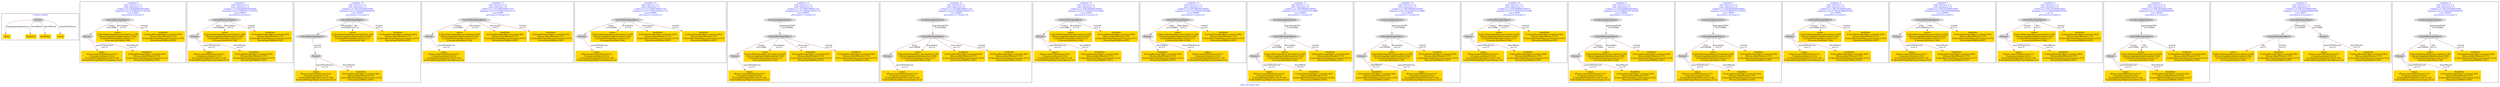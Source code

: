 digraph n0 {
fontcolor="blue"
remincross="true"
label="s09-s-18-artists.json"
subgraph cluster_0 {
label="1-correct model"
n2[style="filled",color="white",fillcolor="lightgray",label="Person1"];
n3[shape="plaintext",style="filled",fillcolor="gold",label="values"];
n4[shape="plaintext",style="filled",fillcolor="gold",label="birthDate"];
n5[shape="plaintext",style="filled",fillcolor="gold",label="deathDate"];
n6[shape="plaintext",style="filled",fillcolor="gold",label="values"];
}
subgraph cluster_1 {
label="candidate 0\nlink coherence:1.0\nnode coherence:1.0\nconfidence:0.42656896820918044\nmapping score:0.5588563227363935\ncost:4.9998\n-precision:0.4-recall:0.5"
n8[style="filled",color="white",fillcolor="lightgray",label="CulturalHeritageObject1"];
n9[style="filled",color="white",fillcolor="lightgray",label="Person1"];
n10[shape="plaintext",style="filled",fillcolor="gold",label="values\n[Person,nameOfThePerson,0.51]\n[Concept,prefLabel,0.212]\n[CulturalHeritageObject,title,0.158]\n[CulturalHeritageObject,description,0.12]"];
n11[shape="plaintext",style="filled",fillcolor="gold",label="values\n[CulturalHeritageObject,description,0.338]\n[Person,biographicalInformation,0.304]\n[CulturalHeritageObject,title,0.211]\n[Concept,prefLabel,0.148]"];
n12[shape="plaintext",style="filled",fillcolor="gold",label="deathDate\n[CulturalHeritageObject,created,0.483]\n[Person,dateOfDeath,0.375]\n[CulturalHeritageObject,provenance,0.075]\n[Person,dateOfBirth,0.067]"];
n13[shape="plaintext",style="filled",fillcolor="gold",label="birthDate\n[CulturalHeritageObject,created,0.483]\n[Person,dateOfDeath,0.375]\n[CulturalHeritageObject,provenance,0.075]\n[Person,dateOfBirth,0.067]"];
}
subgraph cluster_2 {
label="candidate 1\nlink coherence:1.0\nnode coherence:1.0\nconfidence:0.42656896820918044\nmapping score:0.5588563227363935\ncost:4.99999\n-precision:0.4-recall:0.5"
n15[style="filled",color="white",fillcolor="lightgray",label="CulturalHeritageObject1"];
n16[style="filled",color="white",fillcolor="lightgray",label="Person2"];
n17[shape="plaintext",style="filled",fillcolor="gold",label="values\n[CulturalHeritageObject,description,0.338]\n[Person,biographicalInformation,0.304]\n[CulturalHeritageObject,title,0.211]\n[Concept,prefLabel,0.148]"];
n18[shape="plaintext",style="filled",fillcolor="gold",label="values\n[Person,nameOfThePerson,0.51]\n[Concept,prefLabel,0.212]\n[CulturalHeritageObject,title,0.158]\n[CulturalHeritageObject,description,0.12]"];
n19[shape="plaintext",style="filled",fillcolor="gold",label="deathDate\n[CulturalHeritageObject,created,0.483]\n[Person,dateOfDeath,0.375]\n[CulturalHeritageObject,provenance,0.075]\n[Person,dateOfBirth,0.067]"];
n20[shape="plaintext",style="filled",fillcolor="gold",label="birthDate\n[CulturalHeritageObject,created,0.483]\n[Person,dateOfDeath,0.375]\n[CulturalHeritageObject,provenance,0.075]\n[Person,dateOfBirth,0.067]"];
}
subgraph cluster_3 {
label="candidate 10\nlink coherence:1.0\nnode coherence:1.0\nconfidence:0.3947363994835005\nmapping score:0.5482454664945001\ncost:5.99997\n-precision:0.33-recall:0.5"
n22[style="filled",color="white",fillcolor="lightgray",label="CulturalHeritageObject1"];
n23[style="filled",color="white",fillcolor="lightgray",label="CulturalHeritageObject2"];
n24[style="filled",color="white",fillcolor="lightgray",label="Person2"];
n25[shape="plaintext",style="filled",fillcolor="gold",label="values\n[Person,nameOfThePerson,0.51]\n[Concept,prefLabel,0.212]\n[CulturalHeritageObject,title,0.158]\n[CulturalHeritageObject,description,0.12]"];
n26[shape="plaintext",style="filled",fillcolor="gold",label="values\n[CulturalHeritageObject,description,0.338]\n[Person,biographicalInformation,0.304]\n[CulturalHeritageObject,title,0.211]\n[Concept,prefLabel,0.148]"];
n27[shape="plaintext",style="filled",fillcolor="gold",label="deathDate\n[CulturalHeritageObject,created,0.483]\n[Person,dateOfDeath,0.375]\n[CulturalHeritageObject,provenance,0.075]\n[Person,dateOfBirth,0.067]"];
n28[shape="plaintext",style="filled",fillcolor="gold",label="birthDate\n[CulturalHeritageObject,created,0.483]\n[Person,dateOfDeath,0.375]\n[CulturalHeritageObject,provenance,0.075]\n[Person,dateOfBirth,0.067]"];
}
subgraph cluster_4 {
label="candidate 11\nlink coherence:1.0\nnode coherence:1.0\nconfidence:0.35156897849611357\nmapping score:0.5338563261653712\ncost:4.9998\n-precision:0.2-recall:0.25"
n30[style="filled",color="white",fillcolor="lightgray",label="CulturalHeritageObject1"];
n31[style="filled",color="white",fillcolor="lightgray",label="Person1"];
n32[shape="plaintext",style="filled",fillcolor="gold",label="values\n[Person,nameOfThePerson,0.51]\n[Concept,prefLabel,0.212]\n[CulturalHeritageObject,title,0.158]\n[CulturalHeritageObject,description,0.12]"];
n33[shape="plaintext",style="filled",fillcolor="gold",label="values\n[CulturalHeritageObject,description,0.338]\n[Person,biographicalInformation,0.304]\n[CulturalHeritageObject,title,0.211]\n[Concept,prefLabel,0.148]"];
n34[shape="plaintext",style="filled",fillcolor="gold",label="deathDate\n[CulturalHeritageObject,created,0.483]\n[Person,dateOfDeath,0.375]\n[CulturalHeritageObject,provenance,0.075]\n[Person,dateOfBirth,0.067]"];
n35[shape="plaintext",style="filled",fillcolor="gold",label="birthDate\n[CulturalHeritageObject,created,0.483]\n[Person,dateOfDeath,0.375]\n[CulturalHeritageObject,provenance,0.075]\n[Person,dateOfBirth,0.067]"];
}
subgraph cluster_5 {
label="candidate 12\nlink coherence:1.0\nnode coherence:1.0\nconfidence:0.35156897849611357\nmapping score:0.5338563261653712\ncost:4.99999\n-precision:0.2-recall:0.25"
n37[style="filled",color="white",fillcolor="lightgray",label="CulturalHeritageObject1"];
n38[style="filled",color="white",fillcolor="lightgray",label="Person2"];
n39[shape="plaintext",style="filled",fillcolor="gold",label="values\n[CulturalHeritageObject,description,0.338]\n[Person,biographicalInformation,0.304]\n[CulturalHeritageObject,title,0.211]\n[Concept,prefLabel,0.148]"];
n40[shape="plaintext",style="filled",fillcolor="gold",label="values\n[Person,nameOfThePerson,0.51]\n[Concept,prefLabel,0.212]\n[CulturalHeritageObject,title,0.158]\n[CulturalHeritageObject,description,0.12]"];
n41[shape="plaintext",style="filled",fillcolor="gold",label="deathDate\n[CulturalHeritageObject,created,0.483]\n[Person,dateOfDeath,0.375]\n[CulturalHeritageObject,provenance,0.075]\n[Person,dateOfBirth,0.067]"];
n42[shape="plaintext",style="filled",fillcolor="gold",label="birthDate\n[CulturalHeritageObject,created,0.483]\n[Person,dateOfDeath,0.375]\n[CulturalHeritageObject,provenance,0.075]\n[Person,dateOfBirth,0.067]"];
}
subgraph cluster_6 {
label="candidate 13\nlink coherence:1.0\nnode coherence:1.0\nconfidence:0.35156897849611357\nmapping score:0.5338563261653712\ncost:5.99964\n-precision:0.17-recall:0.25"
n44[style="filled",color="white",fillcolor="lightgray",label="CulturalHeritageObject1"];
n45[style="filled",color="white",fillcolor="lightgray",label="Person1"];
n46[style="filled",color="white",fillcolor="lightgray",label="EuropeanaAggregation1"];
n47[shape="plaintext",style="filled",fillcolor="gold",label="values\n[Person,nameOfThePerson,0.51]\n[Concept,prefLabel,0.212]\n[CulturalHeritageObject,title,0.158]\n[CulturalHeritageObject,description,0.12]"];
n48[shape="plaintext",style="filled",fillcolor="gold",label="values\n[CulturalHeritageObject,description,0.338]\n[Person,biographicalInformation,0.304]\n[CulturalHeritageObject,title,0.211]\n[Concept,prefLabel,0.148]"];
n49[shape="plaintext",style="filled",fillcolor="gold",label="deathDate\n[CulturalHeritageObject,created,0.483]\n[Person,dateOfDeath,0.375]\n[CulturalHeritageObject,provenance,0.075]\n[Person,dateOfBirth,0.067]"];
n50[shape="plaintext",style="filled",fillcolor="gold",label="birthDate\n[CulturalHeritageObject,created,0.483]\n[Person,dateOfDeath,0.375]\n[CulturalHeritageObject,provenance,0.075]\n[Person,dateOfBirth,0.067]"];
}
subgraph cluster_7 {
label="candidate 14\nlink coherence:1.0\nnode coherence:1.0\nconfidence:0.35156897849611357\nmapping score:0.5338563261653712\ncost:5.99983\n-precision:0.17-recall:0.25"
n52[style="filled",color="white",fillcolor="lightgray",label="CulturalHeritageObject1"];
n53[style="filled",color="white",fillcolor="lightgray",label="Person2"];
n54[style="filled",color="white",fillcolor="lightgray",label="EuropeanaAggregation1"];
n55[shape="plaintext",style="filled",fillcolor="gold",label="values\n[CulturalHeritageObject,description,0.338]\n[Person,biographicalInformation,0.304]\n[CulturalHeritageObject,title,0.211]\n[Concept,prefLabel,0.148]"];
n56[shape="plaintext",style="filled",fillcolor="gold",label="values\n[Person,nameOfThePerson,0.51]\n[Concept,prefLabel,0.212]\n[CulturalHeritageObject,title,0.158]\n[CulturalHeritageObject,description,0.12]"];
n57[shape="plaintext",style="filled",fillcolor="gold",label="deathDate\n[CulturalHeritageObject,created,0.483]\n[Person,dateOfDeath,0.375]\n[CulturalHeritageObject,provenance,0.075]\n[Person,dateOfBirth,0.067]"];
n58[shape="plaintext",style="filled",fillcolor="gold",label="birthDate\n[CulturalHeritageObject,created,0.483]\n[Person,dateOfDeath,0.375]\n[CulturalHeritageObject,provenance,0.075]\n[Person,dateOfBirth,0.067]"];
}
subgraph cluster_8 {
label="candidate 15\nlink coherence:1.0\nnode coherence:1.0\nconfidence:0.3497686094244658\nmapping score:0.5332562031414886\ncost:4.9998\n-precision:0.2-recall:0.25"
n60[style="filled",color="white",fillcolor="lightgray",label="CulturalHeritageObject1"];
n61[style="filled",color="white",fillcolor="lightgray",label="Person1"];
n62[shape="plaintext",style="filled",fillcolor="gold",label="values\n[Person,nameOfThePerson,0.51]\n[Concept,prefLabel,0.212]\n[CulturalHeritageObject,title,0.158]\n[CulturalHeritageObject,description,0.12]"];
n63[shape="plaintext",style="filled",fillcolor="gold",label="values\n[CulturalHeritageObject,description,0.338]\n[Person,biographicalInformation,0.304]\n[CulturalHeritageObject,title,0.211]\n[Concept,prefLabel,0.148]"];
n64[shape="plaintext",style="filled",fillcolor="gold",label="deathDate\n[CulturalHeritageObject,created,0.483]\n[Person,dateOfDeath,0.375]\n[CulturalHeritageObject,provenance,0.075]\n[Person,dateOfBirth,0.067]"];
n65[shape="plaintext",style="filled",fillcolor="gold",label="birthDate\n[CulturalHeritageObject,created,0.483]\n[Person,dateOfDeath,0.375]\n[CulturalHeritageObject,provenance,0.075]\n[Person,dateOfBirth,0.067]"];
}
subgraph cluster_9 {
label="candidate 16\nlink coherence:1.0\nnode coherence:1.0\nconfidence:0.3497686094244658\nmapping score:0.5332562031414886\ncost:4.99999\n-precision:0.2-recall:0.25"
n67[style="filled",color="white",fillcolor="lightgray",label="CulturalHeritageObject1"];
n68[style="filled",color="white",fillcolor="lightgray",label="Person2"];
n69[shape="plaintext",style="filled",fillcolor="gold",label="deathDate\n[CulturalHeritageObject,created,0.483]\n[Person,dateOfDeath,0.375]\n[CulturalHeritageObject,provenance,0.075]\n[Person,dateOfBirth,0.067]"];
n70[shape="plaintext",style="filled",fillcolor="gold",label="values\n[CulturalHeritageObject,description,0.338]\n[Person,biographicalInformation,0.304]\n[CulturalHeritageObject,title,0.211]\n[Concept,prefLabel,0.148]"];
n71[shape="plaintext",style="filled",fillcolor="gold",label="values\n[Person,nameOfThePerson,0.51]\n[Concept,prefLabel,0.212]\n[CulturalHeritageObject,title,0.158]\n[CulturalHeritageObject,description,0.12]"];
n72[shape="plaintext",style="filled",fillcolor="gold",label="birthDate\n[CulturalHeritageObject,created,0.483]\n[Person,dateOfDeath,0.375]\n[CulturalHeritageObject,provenance,0.075]\n[Person,dateOfBirth,0.067]"];
}
subgraph cluster_10 {
label="candidate 17\nlink coherence:1.0\nnode coherence:1.0\nconfidence:0.3497686094244658\nmapping score:0.5332562031414886\ncost:5.99964\n-precision:0.17-recall:0.25"
n74[style="filled",color="white",fillcolor="lightgray",label="CulturalHeritageObject1"];
n75[style="filled",color="white",fillcolor="lightgray",label="Person1"];
n76[style="filled",color="white",fillcolor="lightgray",label="EuropeanaAggregation1"];
n77[shape="plaintext",style="filled",fillcolor="gold",label="values\n[Person,nameOfThePerson,0.51]\n[Concept,prefLabel,0.212]\n[CulturalHeritageObject,title,0.158]\n[CulturalHeritageObject,description,0.12]"];
n78[shape="plaintext",style="filled",fillcolor="gold",label="values\n[CulturalHeritageObject,description,0.338]\n[Person,biographicalInformation,0.304]\n[CulturalHeritageObject,title,0.211]\n[Concept,prefLabel,0.148]"];
n79[shape="plaintext",style="filled",fillcolor="gold",label="deathDate\n[CulturalHeritageObject,created,0.483]\n[Person,dateOfDeath,0.375]\n[CulturalHeritageObject,provenance,0.075]\n[Person,dateOfBirth,0.067]"];
n80[shape="plaintext",style="filled",fillcolor="gold",label="birthDate\n[CulturalHeritageObject,created,0.483]\n[Person,dateOfDeath,0.375]\n[CulturalHeritageObject,provenance,0.075]\n[Person,dateOfBirth,0.067]"];
}
subgraph cluster_11 {
label="candidate 18\nlink coherence:1.0\nnode coherence:1.0\nconfidence:0.3497686094244658\nmapping score:0.5332562031414886\ncost:5.99983\n-precision:0.17-recall:0.25"
n82[style="filled",color="white",fillcolor="lightgray",label="CulturalHeritageObject1"];
n83[style="filled",color="white",fillcolor="lightgray",label="Person2"];
n84[style="filled",color="white",fillcolor="lightgray",label="EuropeanaAggregation1"];
n85[shape="plaintext",style="filled",fillcolor="gold",label="deathDate\n[CulturalHeritageObject,created,0.483]\n[Person,dateOfDeath,0.375]\n[CulturalHeritageObject,provenance,0.075]\n[Person,dateOfBirth,0.067]"];
n86[shape="plaintext",style="filled",fillcolor="gold",label="values\n[CulturalHeritageObject,description,0.338]\n[Person,biographicalInformation,0.304]\n[CulturalHeritageObject,title,0.211]\n[Concept,prefLabel,0.148]"];
n87[shape="plaintext",style="filled",fillcolor="gold",label="values\n[Person,nameOfThePerson,0.51]\n[Concept,prefLabel,0.212]\n[CulturalHeritageObject,title,0.158]\n[CulturalHeritageObject,description,0.12]"];
n88[shape="plaintext",style="filled",fillcolor="gold",label="birthDate\n[CulturalHeritageObject,created,0.483]\n[Person,dateOfDeath,0.375]\n[CulturalHeritageObject,provenance,0.075]\n[Person,dateOfBirth,0.067]"];
}
subgraph cluster_12 {
label="candidate 19\nlink coherence:1.0\nnode coherence:1.0\nconfidence:0.34976860942446575\nmapping score:0.5332562031414886\ncost:4.9998\n-precision:0.4-recall:0.5"
n90[style="filled",color="white",fillcolor="lightgray",label="CulturalHeritageObject1"];
n91[style="filled",color="white",fillcolor="lightgray",label="Person1"];
n92[shape="plaintext",style="filled",fillcolor="gold",label="values\n[Person,nameOfThePerson,0.51]\n[Concept,prefLabel,0.212]\n[CulturalHeritageObject,title,0.158]\n[CulturalHeritageObject,description,0.12]"];
n93[shape="plaintext",style="filled",fillcolor="gold",label="values\n[CulturalHeritageObject,description,0.338]\n[Person,biographicalInformation,0.304]\n[CulturalHeritageObject,title,0.211]\n[Concept,prefLabel,0.148]"];
n94[shape="plaintext",style="filled",fillcolor="gold",label="birthDate\n[CulturalHeritageObject,created,0.483]\n[Person,dateOfDeath,0.375]\n[CulturalHeritageObject,provenance,0.075]\n[Person,dateOfBirth,0.067]"];
n95[shape="plaintext",style="filled",fillcolor="gold",label="deathDate\n[CulturalHeritageObject,created,0.483]\n[Person,dateOfDeath,0.375]\n[CulturalHeritageObject,provenance,0.075]\n[Person,dateOfBirth,0.067]"];
}
subgraph cluster_13 {
label="candidate 2\nlink coherence:1.0\nnode coherence:1.0\nconfidence:0.42656896820918044\nmapping score:0.5588563227363935\ncost:5.99964\n-precision:0.33-recall:0.5"
n97[style="filled",color="white",fillcolor="lightgray",label="CulturalHeritageObject1"];
n98[style="filled",color="white",fillcolor="lightgray",label="Person1"];
n99[style="filled",color="white",fillcolor="lightgray",label="EuropeanaAggregation1"];
n100[shape="plaintext",style="filled",fillcolor="gold",label="values\n[Person,nameOfThePerson,0.51]\n[Concept,prefLabel,0.212]\n[CulturalHeritageObject,title,0.158]\n[CulturalHeritageObject,description,0.12]"];
n101[shape="plaintext",style="filled",fillcolor="gold",label="values\n[CulturalHeritageObject,description,0.338]\n[Person,biographicalInformation,0.304]\n[CulturalHeritageObject,title,0.211]\n[Concept,prefLabel,0.148]"];
n102[shape="plaintext",style="filled",fillcolor="gold",label="deathDate\n[CulturalHeritageObject,created,0.483]\n[Person,dateOfDeath,0.375]\n[CulturalHeritageObject,provenance,0.075]\n[Person,dateOfBirth,0.067]"];
n103[shape="plaintext",style="filled",fillcolor="gold",label="birthDate\n[CulturalHeritageObject,created,0.483]\n[Person,dateOfDeath,0.375]\n[CulturalHeritageObject,provenance,0.075]\n[Person,dateOfBirth,0.067]"];
}
subgraph cluster_14 {
label="candidate 3\nlink coherence:1.0\nnode coherence:1.0\nconfidence:0.42656896820918044\nmapping score:0.5588563227363935\ncost:5.99983\n-precision:0.33-recall:0.5"
n105[style="filled",color="white",fillcolor="lightgray",label="CulturalHeritageObject1"];
n106[style="filled",color="white",fillcolor="lightgray",label="Person2"];
n107[style="filled",color="white",fillcolor="lightgray",label="EuropeanaAggregation1"];
n108[shape="plaintext",style="filled",fillcolor="gold",label="values\n[CulturalHeritageObject,description,0.338]\n[Person,biographicalInformation,0.304]\n[CulturalHeritageObject,title,0.211]\n[Concept,prefLabel,0.148]"];
n109[shape="plaintext",style="filled",fillcolor="gold",label="values\n[Person,nameOfThePerson,0.51]\n[Concept,prefLabel,0.212]\n[CulturalHeritageObject,title,0.158]\n[CulturalHeritageObject,description,0.12]"];
n110[shape="plaintext",style="filled",fillcolor="gold",label="deathDate\n[CulturalHeritageObject,created,0.483]\n[Person,dateOfDeath,0.375]\n[CulturalHeritageObject,provenance,0.075]\n[Person,dateOfBirth,0.067]"];
n111[shape="plaintext",style="filled",fillcolor="gold",label="birthDate\n[CulturalHeritageObject,created,0.483]\n[Person,dateOfDeath,0.375]\n[CulturalHeritageObject,provenance,0.075]\n[Person,dateOfBirth,0.067]"];
}
subgraph cluster_15 {
label="candidate 4\nlink coherence:1.0\nnode coherence:1.0\nconfidence:0.3947363994835005\nmapping score:0.5482454664945001\ncost:4.9998\n-precision:0.4-recall:0.5"
n113[style="filled",color="white",fillcolor="lightgray",label="CulturalHeritageObject1"];
n114[style="filled",color="white",fillcolor="lightgray",label="Person1"];
n115[shape="plaintext",style="filled",fillcolor="gold",label="values\n[Person,nameOfThePerson,0.51]\n[Concept,prefLabel,0.212]\n[CulturalHeritageObject,title,0.158]\n[CulturalHeritageObject,description,0.12]"];
n116[shape="plaintext",style="filled",fillcolor="gold",label="deathDate\n[CulturalHeritageObject,created,0.483]\n[Person,dateOfDeath,0.375]\n[CulturalHeritageObject,provenance,0.075]\n[Person,dateOfBirth,0.067]"];
n117[shape="plaintext",style="filled",fillcolor="gold",label="values\n[CulturalHeritageObject,description,0.338]\n[Person,biographicalInformation,0.304]\n[CulturalHeritageObject,title,0.211]\n[Concept,prefLabel,0.148]"];
n118[shape="plaintext",style="filled",fillcolor="gold",label="birthDate\n[CulturalHeritageObject,created,0.483]\n[Person,dateOfDeath,0.375]\n[CulturalHeritageObject,provenance,0.075]\n[Person,dateOfBirth,0.067]"];
}
subgraph cluster_16 {
label="candidate 5\nlink coherence:1.0\nnode coherence:1.0\nconfidence:0.3947363994835005\nmapping score:0.5482454664945001\ncost:4.99999\n-precision:0.4-recall:0.5"
n120[style="filled",color="white",fillcolor="lightgray",label="CulturalHeritageObject1"];
n121[style="filled",color="white",fillcolor="lightgray",label="Person2"];
n122[shape="plaintext",style="filled",fillcolor="gold",label="values\n[Person,nameOfThePerson,0.51]\n[Concept,prefLabel,0.212]\n[CulturalHeritageObject,title,0.158]\n[CulturalHeritageObject,description,0.12]"];
n123[shape="plaintext",style="filled",fillcolor="gold",label="values\n[CulturalHeritageObject,description,0.338]\n[Person,biographicalInformation,0.304]\n[CulturalHeritageObject,title,0.211]\n[Concept,prefLabel,0.148]"];
n124[shape="plaintext",style="filled",fillcolor="gold",label="deathDate\n[CulturalHeritageObject,created,0.483]\n[Person,dateOfDeath,0.375]\n[CulturalHeritageObject,provenance,0.075]\n[Person,dateOfBirth,0.067]"];
n125[shape="plaintext",style="filled",fillcolor="gold",label="birthDate\n[CulturalHeritageObject,created,0.483]\n[Person,dateOfDeath,0.375]\n[CulturalHeritageObject,provenance,0.075]\n[Person,dateOfBirth,0.067]"];
}
subgraph cluster_17 {
label="candidate 6\nlink coherence:1.0\nnode coherence:1.0\nconfidence:0.3947363994835005\nmapping score:0.5482454664945001\ncost:5.0\n-precision:0.4-recall:0.5"
n127[style="filled",color="white",fillcolor="lightgray",label="CulturalHeritageObject2"];
n128[style="filled",color="white",fillcolor="lightgray",label="Person2"];
n129[shape="plaintext",style="filled",fillcolor="gold",label="values\n[CulturalHeritageObject,description,0.338]\n[Person,biographicalInformation,0.304]\n[CulturalHeritageObject,title,0.211]\n[Concept,prefLabel,0.148]"];
n130[shape="plaintext",style="filled",fillcolor="gold",label="values\n[Person,nameOfThePerson,0.51]\n[Concept,prefLabel,0.212]\n[CulturalHeritageObject,title,0.158]\n[CulturalHeritageObject,description,0.12]"];
n131[shape="plaintext",style="filled",fillcolor="gold",label="birthDate\n[CulturalHeritageObject,created,0.483]\n[Person,dateOfDeath,0.375]\n[CulturalHeritageObject,provenance,0.075]\n[Person,dateOfBirth,0.067]"];
n132[shape="plaintext",style="filled",fillcolor="gold",label="deathDate\n[CulturalHeritageObject,created,0.483]\n[Person,dateOfDeath,0.375]\n[CulturalHeritageObject,provenance,0.075]\n[Person,dateOfBirth,0.067]"];
}
subgraph cluster_18 {
label="candidate 7\nlink coherence:1.0\nnode coherence:1.0\nconfidence:0.3947363994835005\nmapping score:0.5482454664945001\ncost:5.99964\n-precision:0.33-recall:0.5"
n134[style="filled",color="white",fillcolor="lightgray",label="CulturalHeritageObject1"];
n135[style="filled",color="white",fillcolor="lightgray",label="Person1"];
n136[style="filled",color="white",fillcolor="lightgray",label="EuropeanaAggregation1"];
n137[shape="plaintext",style="filled",fillcolor="gold",label="values\n[Person,nameOfThePerson,0.51]\n[Concept,prefLabel,0.212]\n[CulturalHeritageObject,title,0.158]\n[CulturalHeritageObject,description,0.12]"];
n138[shape="plaintext",style="filled",fillcolor="gold",label="deathDate\n[CulturalHeritageObject,created,0.483]\n[Person,dateOfDeath,0.375]\n[CulturalHeritageObject,provenance,0.075]\n[Person,dateOfBirth,0.067]"];
n139[shape="plaintext",style="filled",fillcolor="gold",label="values\n[CulturalHeritageObject,description,0.338]\n[Person,biographicalInformation,0.304]\n[CulturalHeritageObject,title,0.211]\n[Concept,prefLabel,0.148]"];
n140[shape="plaintext",style="filled",fillcolor="gold",label="birthDate\n[CulturalHeritageObject,created,0.483]\n[Person,dateOfDeath,0.375]\n[CulturalHeritageObject,provenance,0.075]\n[Person,dateOfBirth,0.067]"];
}
subgraph cluster_19 {
label="candidate 8\nlink coherence:1.0\nnode coherence:1.0\nconfidence:0.3947363994835005\nmapping score:0.5482454664945001\ncost:5.99977\n-precision:0.33-recall:0.5"
n142[style="filled",color="white",fillcolor="lightgray",label="CulturalHeritageObject1"];
n143[style="filled",color="white",fillcolor="lightgray",label="CulturalHeritageObject2"];
n144[style="filled",color="white",fillcolor="lightgray",label="Person1"];
n145[shape="plaintext",style="filled",fillcolor="gold",label="values\n[Person,nameOfThePerson,0.51]\n[Concept,prefLabel,0.212]\n[CulturalHeritageObject,title,0.158]\n[CulturalHeritageObject,description,0.12]"];
n146[shape="plaintext",style="filled",fillcolor="gold",label="values\n[CulturalHeritageObject,description,0.338]\n[Person,biographicalInformation,0.304]\n[CulturalHeritageObject,title,0.211]\n[Concept,prefLabel,0.148]"];
n147[shape="plaintext",style="filled",fillcolor="gold",label="birthDate\n[CulturalHeritageObject,created,0.483]\n[Person,dateOfDeath,0.375]\n[CulturalHeritageObject,provenance,0.075]\n[Person,dateOfBirth,0.067]"];
n148[shape="plaintext",style="filled",fillcolor="gold",label="deathDate\n[CulturalHeritageObject,created,0.483]\n[Person,dateOfDeath,0.375]\n[CulturalHeritageObject,provenance,0.075]\n[Person,dateOfBirth,0.067]"];
}
subgraph cluster_20 {
label="candidate 9\nlink coherence:1.0\nnode coherence:1.0\nconfidence:0.3947363994835005\nmapping score:0.5482454664945001\ncost:5.99983\n-precision:0.33-recall:0.5"
n150[style="filled",color="white",fillcolor="lightgray",label="CulturalHeritageObject1"];
n151[style="filled",color="white",fillcolor="lightgray",label="Person2"];
n152[style="filled",color="white",fillcolor="lightgray",label="EuropeanaAggregation1"];
n153[shape="plaintext",style="filled",fillcolor="gold",label="values\n[Person,nameOfThePerson,0.51]\n[Concept,prefLabel,0.212]\n[CulturalHeritageObject,title,0.158]\n[CulturalHeritageObject,description,0.12]"];
n154[shape="plaintext",style="filled",fillcolor="gold",label="values\n[CulturalHeritageObject,description,0.338]\n[Person,biographicalInformation,0.304]\n[CulturalHeritageObject,title,0.211]\n[Concept,prefLabel,0.148]"];
n155[shape="plaintext",style="filled",fillcolor="gold",label="deathDate\n[CulturalHeritageObject,created,0.483]\n[Person,dateOfDeath,0.375]\n[CulturalHeritageObject,provenance,0.075]\n[Person,dateOfBirth,0.067]"];
n156[shape="plaintext",style="filled",fillcolor="gold",label="birthDate\n[CulturalHeritageObject,created,0.483]\n[Person,dateOfDeath,0.375]\n[CulturalHeritageObject,provenance,0.075]\n[Person,dateOfBirth,0.067]"];
}
n2 -> n3[color="brown",fontcolor="black",label="biographicalInformation"]
n2 -> n4[color="brown",fontcolor="black",label="dateOfBirth"]
n2 -> n5[color="brown",fontcolor="black",label="dateOfDeath"]
n2 -> n6[color="brown",fontcolor="black",label="nameOfThePerson"]
n8 -> n9[color="brown",fontcolor="black",label="creator\nw=0.9998"]
n9 -> n10[color="brown",fontcolor="black",label="nameOfThePerson\nw=1.0"]
n8 -> n11[color="brown",fontcolor="black",label="description\nw=1.0"]
n9 -> n12[color="brown",fontcolor="black",label="dateOfDeath\nw=1.0"]
n8 -> n13[color="brown",fontcolor="black",label="created\nw=1.0"]
n15 -> n16[color="brown",fontcolor="black",label="sitter\nw=0.99999"]
n15 -> n17[color="brown",fontcolor="black",label="description\nw=1.0"]
n16 -> n18[color="brown",fontcolor="black",label="nameOfThePerson\nw=1.0"]
n16 -> n19[color="brown",fontcolor="black",label="dateOfDeath\nw=1.0"]
n15 -> n20[color="brown",fontcolor="black",label="created\nw=1.0"]
n22 -> n23[color="brown",fontcolor="black",label="isRelatedTo\nw=0.99997"]
n23 -> n24[color="brown",fontcolor="black",label="creator\nw=1.0"]
n24 -> n25[color="brown",fontcolor="black",label="nameOfThePerson\nw=1.0"]
n22 -> n26[color="brown",fontcolor="black",label="title\nw=1.0"]
n24 -> n27[color="brown",fontcolor="black",label="dateOfDeath\nw=1.0"]
n22 -> n28[color="brown",fontcolor="black",label="created\nw=1.0"]
n30 -> n31[color="brown",fontcolor="black",label="creator\nw=0.9998"]
n31 -> n32[color="brown",fontcolor="black",label="nameOfThePerson\nw=1.0"]
n30 -> n33[color="brown",fontcolor="black",label="description\nw=1.0"]
n30 -> n34[color="brown",fontcolor="black",label="provenance\nw=1.0"]
n30 -> n35[color="brown",fontcolor="black",label="created\nw=1.0"]
n37 -> n38[color="brown",fontcolor="black",label="sitter\nw=0.99999"]
n37 -> n39[color="brown",fontcolor="black",label="description\nw=1.0"]
n38 -> n40[color="brown",fontcolor="black",label="nameOfThePerson\nw=1.0"]
n37 -> n41[color="brown",fontcolor="black",label="provenance\nw=1.0"]
n37 -> n42[color="brown",fontcolor="black",label="created\nw=1.0"]
n44 -> n45[color="brown",fontcolor="black",label="creator\nw=0.9998"]
n46 -> n44[color="brown",fontcolor="black",label="aggregatedCHO\nw=0.99984"]
n45 -> n47[color="brown",fontcolor="black",label="nameOfThePerson\nw=1.0"]
n44 -> n48[color="brown",fontcolor="black",label="description\nw=1.0"]
n44 -> n49[color="brown",fontcolor="black",label="provenance\nw=1.0"]
n44 -> n50[color="brown",fontcolor="black",label="created\nw=1.0"]
n52 -> n53[color="brown",fontcolor="black",label="sitter\nw=0.99999"]
n54 -> n52[color="brown",fontcolor="black",label="aggregatedCHO\nw=0.99984"]
n52 -> n55[color="brown",fontcolor="black",label="description\nw=1.0"]
n53 -> n56[color="brown",fontcolor="black",label="nameOfThePerson\nw=1.0"]
n52 -> n57[color="brown",fontcolor="black",label="provenance\nw=1.0"]
n52 -> n58[color="brown",fontcolor="black",label="created\nw=1.0"]
n60 -> n61[color="brown",fontcolor="black",label="creator\nw=0.9998"]
n61 -> n62[color="brown",fontcolor="black",label="nameOfThePerson\nw=1.0"]
n60 -> n63[color="brown",fontcolor="black",label="description\nw=1.0"]
n61 -> n64[color="brown",fontcolor="black",label="dateOfBirth\nw=1.0"]
n60 -> n65[color="brown",fontcolor="black",label="created\nw=1.0"]
n67 -> n68[color="brown",fontcolor="black",label="sitter\nw=0.99999"]
n68 -> n69[color="brown",fontcolor="black",label="dateOfBirth\nw=1.0"]
n67 -> n70[color="brown",fontcolor="black",label="description\nw=1.0"]
n68 -> n71[color="brown",fontcolor="black",label="nameOfThePerson\nw=1.0"]
n67 -> n72[color="brown",fontcolor="black",label="created\nw=1.0"]
n74 -> n75[color="brown",fontcolor="black",label="creator\nw=0.9998"]
n76 -> n74[color="brown",fontcolor="black",label="aggregatedCHO\nw=0.99984"]
n75 -> n77[color="brown",fontcolor="black",label="nameOfThePerson\nw=1.0"]
n74 -> n78[color="brown",fontcolor="black",label="description\nw=1.0"]
n75 -> n79[color="brown",fontcolor="black",label="dateOfBirth\nw=1.0"]
n74 -> n80[color="brown",fontcolor="black",label="created\nw=1.0"]
n82 -> n83[color="brown",fontcolor="black",label="sitter\nw=0.99999"]
n84 -> n82[color="brown",fontcolor="black",label="aggregatedCHO\nw=0.99984"]
n83 -> n85[color="brown",fontcolor="black",label="dateOfBirth\nw=1.0"]
n82 -> n86[color="brown",fontcolor="black",label="description\nw=1.0"]
n83 -> n87[color="brown",fontcolor="black",label="nameOfThePerson\nw=1.0"]
n82 -> n88[color="brown",fontcolor="black",label="created\nw=1.0"]
n90 -> n91[color="brown",fontcolor="black",label="creator\nw=0.9998"]
n91 -> n92[color="brown",fontcolor="black",label="nameOfThePerson\nw=1.0"]
n90 -> n93[color="brown",fontcolor="black",label="description\nw=1.0"]
n91 -> n94[color="brown",fontcolor="black",label="dateOfBirth\nw=1.0"]
n90 -> n95[color="brown",fontcolor="black",label="created\nw=1.0"]
n97 -> n98[color="brown",fontcolor="black",label="creator\nw=0.9998"]
n99 -> n97[color="brown",fontcolor="black",label="aggregatedCHO\nw=0.99984"]
n98 -> n100[color="brown",fontcolor="black",label="nameOfThePerson\nw=1.0"]
n97 -> n101[color="brown",fontcolor="black",label="description\nw=1.0"]
n98 -> n102[color="brown",fontcolor="black",label="dateOfDeath\nw=1.0"]
n97 -> n103[color="brown",fontcolor="black",label="created\nw=1.0"]
n105 -> n106[color="brown",fontcolor="black",label="sitter\nw=0.99999"]
n107 -> n105[color="brown",fontcolor="black",label="aggregatedCHO\nw=0.99984"]
n105 -> n108[color="brown",fontcolor="black",label="description\nw=1.0"]
n106 -> n109[color="brown",fontcolor="black",label="nameOfThePerson\nw=1.0"]
n106 -> n110[color="brown",fontcolor="black",label="dateOfDeath\nw=1.0"]
n105 -> n111[color="brown",fontcolor="black",label="created\nw=1.0"]
n113 -> n114[color="brown",fontcolor="black",label="creator\nw=0.9998"]
n114 -> n115[color="brown",fontcolor="black",label="nameOfThePerson\nw=1.0"]
n114 -> n116[color="brown",fontcolor="black",label="dateOfDeath\nw=1.0"]
n113 -> n117[color="brown",fontcolor="black",label="title\nw=1.0"]
n113 -> n118[color="brown",fontcolor="black",label="created\nw=1.0"]
n120 -> n121[color="brown",fontcolor="black",label="sitter\nw=0.99999"]
n121 -> n122[color="brown",fontcolor="black",label="nameOfThePerson\nw=1.0"]
n120 -> n123[color="brown",fontcolor="black",label="title\nw=1.0"]
n121 -> n124[color="brown",fontcolor="black",label="dateOfDeath\nw=1.0"]
n120 -> n125[color="brown",fontcolor="black",label="created\nw=1.0"]
n127 -> n128[color="brown",fontcolor="black",label="creator\nw=1.0"]
n127 -> n129[color="brown",fontcolor="black",label="title\nw=1.0"]
n128 -> n130[color="brown",fontcolor="black",label="nameOfThePerson\nw=1.0"]
n127 -> n131[color="brown",fontcolor="black",label="created\nw=1.0"]
n128 -> n132[color="brown",fontcolor="black",label="dateOfDeath\nw=1.0"]
n134 -> n135[color="brown",fontcolor="black",label="creator\nw=0.9998"]
n136 -> n134[color="brown",fontcolor="black",label="aggregatedCHO\nw=0.99984"]
n135 -> n137[color="brown",fontcolor="black",label="nameOfThePerson\nw=1.0"]
n135 -> n138[color="brown",fontcolor="black",label="dateOfDeath\nw=1.0"]
n134 -> n139[color="brown",fontcolor="black",label="title\nw=1.0"]
n134 -> n140[color="brown",fontcolor="black",label="created\nw=1.0"]
n142 -> n143[color="brown",fontcolor="black",label="isRelatedTo\nw=0.99997"]
n142 -> n144[color="brown",fontcolor="black",label="creator\nw=0.9998"]
n144 -> n145[color="brown",fontcolor="black",label="nameOfThePerson\nw=1.0"]
n143 -> n146[color="brown",fontcolor="black",label="title\nw=1.0"]
n143 -> n147[color="brown",fontcolor="black",label="created\nw=1.0"]
n144 -> n148[color="brown",fontcolor="black",label="dateOfDeath\nw=1.0"]
n150 -> n151[color="brown",fontcolor="black",label="sitter\nw=0.99999"]
n152 -> n150[color="brown",fontcolor="black",label="aggregatedCHO\nw=0.99984"]
n151 -> n153[color="brown",fontcolor="black",label="nameOfThePerson\nw=1.0"]
n150 -> n154[color="brown",fontcolor="black",label="title\nw=1.0"]
n151 -> n155[color="brown",fontcolor="black",label="dateOfDeath\nw=1.0"]
n150 -> n156[color="brown",fontcolor="black",label="created\nw=1.0"]
}
